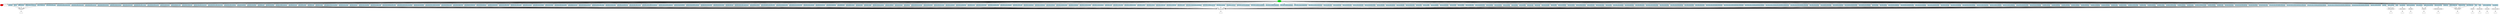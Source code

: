 digraph  {
0 [class="start active", fillcolor=green, fontsize=12, label=START, style=filled];
"-1" [class=end, fillcolor=red, fontsize=12, label=END, style=filled];
1 [class="", fontsize=12, label=utter_great];
2 [class="", fontsize=12, label=action_get_answer];
30 [class="", fontsize=12, label=action_greet_user];
59 [class="", fontsize=12, label=action_congrats];
60 [class="", fontsize=12, label=utter_hello];
72 [class="", fontsize=12, label=utter_ask];
"-80" [class=ellipsis, label="..."];
79 [class="", fontsize=12, label=utter_baby_not_moving];
81 [class="", fontsize=12, label=utter_welcome];
"-87" [class=ellipsis, label="..."];
86 [class="", fontsize=12, label=utter_bye];
"-88" [class=ellipsis, label="..."];
"-158" [class=ellipsis, label="..."];
"-169" [class=ellipsis, label="..."];
"-238" [class=ellipsis, label="..."];
240 [class="", fontsize=12, label=utter_info_later];
"-242" [class=ellipsis, label="..."];
241 [class="", fontsize=12, label=utter_agree];
"-243" [class=ellipsis, label="..."];
243 [class="", fontsize=12, label=utter_ask_me_later];
"-246" [class=ellipsis, label="..."];
"-248" [class=ellipsis, label="..."];
"-251" [class=ellipsis, label="..."];
"-252" [class=ellipsis, label="..."];
251 [class="intent dashed active", label="  ?  ", shape=rect];
252 [class=intent, fillcolor=lightblue, label="\/welcome", shape=rect, style=filled];
253 [class=intent, fillcolor=lightblue, label="\/got_it", shape=rect, style=filled];
254 [class=intent, fillcolor=lightblue, label="\/affirm\+got_it", shape=rect, style=filled];
255 [class=intent, fillcolor=lightblue, label="\/affirm\+got_it\+thank_you", shape=rect, style=filled];
256 [class=intent, fillcolor=lightblue, label="\/got_it\+thank_you", shape=rect, style=filled];
257 [class=intent, fillcolor=lightblue, label="\/ask_normal_birth_pain", shape=rect, style=filled];
258 [class=intent, fillcolor=lightblue, label="\/ask_exercise_help_normal_birth", shape=rect, style=filled];
259 [class=intent, fillcolor=lightblue, label="\/ask_breast_milk_normal_birth", shape=rect, style=filled];
260 [class=intent, fillcolor=lightblue, label="\/ask_normal_birth_recovery", shape=rect, style=filled];
261 [class=intent, fillcolor=lightblue, label="\/ask_normal_birth_duration", shape=rect, style=filled];
262 [class=intent, fillcolor=lightblue, label="\/ask_birth_transmit_disease", shape=rect, style=filled];
263 [class=intent, fillcolor=lightblue, label="\/ask_avoid_normal_birth", shape=rect, style=filled];
264 [class=intent, fillcolor=lightblue, label="\/ask_ideal_birth_older_women", shape=rect, style=filled];
265 [class=intent, fillcolor=lightblue, label="\/ask_calculate_fertile_period", shape=rect, style=filled];
266 [class=intent, fillcolor=lightblue, label="\/ask_late_menstruation", shape=rect, style=filled];
267 [class=intent, fillcolor=lightblue, label="\/ask_do_pregnancy_test", shape=rect, style=filled];
268 [class=intent, fillcolor=lightblue, label="\/ask_normal_swollen_foot", shape=rect, style=filled];
269 [class=intent, fillcolor=lightblue, label="\/ask_how_long_milk_come_down", shape=rect, style=filled];
270 [class=intent, fillcolor=lightblue, label="\/ask_normal_fever_milk_comes_down", shape=rect, style=filled];
271 [class=intent, fillcolor=lightblue, label="\/ask_prevent_milk_stumbling", shape=rect, style=filled];
272 [class=intent, fillcolor=lightblue, label="\/ask_pain_breastfeed", shape=rect, style=filled];
273 [class=intent, fillcolor=lightblue, label="\/ask_thirst_breastfeed", shape=rect, style=filled];
274 [class=intent, fillcolor=lightblue, label="\/ask_feeling_sad", shape=rect, style=filled];
275 [class=intent, fillcolor=lightblue, label="\/ask_diet_breastfeed", shape=rect, style=filled];
276 [class=intent, fillcolor=lightblue, label="\/ask_gain_weight_pregnancy", shape=rect, style=filled];
277 [class=intent, fillcolor=lightblue, label="\/ask_when_have_sex", shape=rect, style=filled];
278 [class=intent, fillcolor=lightblue, label="\/ask_stretch_marks", shape=rect, style=filled];
279 [class=intent, fillcolor=lightblue, label="\/ask_desire_sex", shape=rect, style=filled];
280 [class=intent, fillcolor=lightblue, label="\/ask_loose_vagina", shape=rect, style=filled];
281 [class=intent, fillcolor=lightblue, label="\/ask_sagging_breasts_breastfeed", shape=rect, style=filled];
282 [class=intent, fillcolor=lightblue, label="\/ask_body_back_normal", shape=rect, style=filled];
283 [class=intent, fillcolor=lightblue, label="\/ask_back_exercise", shape=rect, style=filled];
284 [class=intent, fillcolor=lightblue, label="\/ask_loss_hair_breastfeed", shape=rect, style=filled];
285 [class=intent, fillcolor=lightblue, label="\/ask_exercise_impair_milk", shape=rect, style=filled];
286 [class=intent, fillcolor=lightblue, label="\/ask_normal_bleeding_after_birth", shape=rect, style=filled];
287 [class=intent, fillcolor=lightblue, label="\/ask_normal_menstruation_breastfeed", shape=rect, style=filled];
288 [class=intent, fillcolor=lightblue, label="\/ask_dye_hair_breastfeed", shape=rect, style=filled];
289 [class=intent, fillcolor=lightblue, label="\/ask_normal_lose_weight_breastfeed", shape=rect, style=filled];
290 [class=intent, fillcolor=lightblue, label="\/ask_normal_feeling_tired", shape=rect, style=filled];
291 [class=intent, fillcolor=lightblue, label="\/ask_normal_bigger_foot", shape=rect, style=filled];
292 [class=intent, fillcolor=lightblue, label="\/ask_pregnant_menopause", shape=rect, style=filled];
293 [class=intent, fillcolor=lightblue, label="\/ask_sex_bad_pregnancy", shape=rect, style=filled];
294 [class=intent, fillcolor=lightblue, label="\/ask_feces_normal_birth", shape=rect, style=filled];
295 [class=intent, fillcolor=lightblue, label="\/ask_sore_sex_after_birth", shape=rect, style=filled];
296 [class=intent, fillcolor=lightblue, label="\/ask_have_sex_until_month", shape=rect, style=filled];
297 [class=intent, fillcolor=lightblue, label="\/ask_receive_oral_sex", shape=rect, style=filled];
298 [class=intent, fillcolor=lightblue, label="\/ask_smell_sweat_stronger", shape=rect, style=filled];
299 [class=intent, fillcolor=lightblue, label="\/ask_sex_hurt_baby", shape=rect, style=filled];
300 [class=intent, fillcolor=lightblue, label="\/ask_choose_birth_type_public", shape=rect, style=filled];
301 [class=intent, fillcolor=lightblue, label="\/ask_pregnant_eat_two", shape=rect, style=filled];
302 [class=intent, fillcolor=lightblue, label="\/ask_avoid_cleaning_products", shape=rect, style=filled];
303 [class=intent, fillcolor=lightblue, label="\/ask_best_position_baby_sleep", shape=rect, style=filled];
304 [class=intent, fillcolor=lightblue, label="\/ask_what_vaccines_baby", shape=rect, style=filled];
305 [class=intent, fillcolor=lightblue, label="\/ask_when_go_pediatrician", shape=rect, style=filled];
306 [class=intent, fillcolor=lightblue, label="\/ask_care_baby_belly_button", shape=rect, style=filled];
307 [class=intent, fillcolor=lightblue, label="\/ask_birth_control_difficult_pregnancy", shape=rect, style=filled];
308 [class=intent, fillcolor=lightblue, label="\/ask_how_many_pounds_pregnancy", shape=rect, style=filled];
309 [class=intent, fillcolor=lightblue, label="\/ask_how_long_breastfeed", shape=rect, style=filled];
310 [class=intent, fillcolor=lightblue, label="\/ask_how_long_healthy_pregnant", shape=rect, style=filled];
311 [class=intent, fillcolor=lightblue, label="\/ask_high_risk_normal_birth", shape=rect, style=filled];
312 [class=intent, fillcolor=lightblue, label="\/ask_ultrasound_hurt_baby", shape=rect, style=filled];
313 [class=intent, fillcolor=lightblue, label="\/ask_baby_feel_sex", shape=rect, style=filled];
314 [class=intent, fillcolor=lightblue, label="\/ask_food_desire_baby_appearance", shape=rect, style=filled];
315 [class=intent, fillcolor=lightblue, label="\/ask_anesthesia_dentist", shape=rect, style=filled];
316 [class=intent, fillcolor=lightblue, label="\/ask_contraceptive_pill_after_birth", shape=rect, style=filled];
317 [class=intent, fillcolor=lightblue, label="\/ask_invite_accompany_birth", shape=rect, style=filled];
318 [class=intent, fillcolor=lightblue, label="\/ask_cesarean_can_normal_birth", shape=rect, style=filled];
319 [class=intent, fillcolor=lightblue, label="\/ask_main_exams_prenatal", shape=rect, style=filled];
320 [class=intent, fillcolor=lightblue, label="\/ask_allowed_exercises", shape=rect, style=filled];
321 [class=intent, fillcolor=lightblue, label="\/ask_allowed_depilation", shape=rect, style=filled];
322 [class=intent, fillcolor=lightblue, label="\/ask_needed_feed", shape=rect, style=filled];
323 [class=intent, fillcolor=lightblue, label="\/ask_needed_vaccine", shape=rect, style=filled];
324 [class=intent, fillcolor=lightblue, label="\/ask_signs_labor", shape=rect, style=filled];
325 [class=intent, fillcolor=lightblue, label="\/ask_ideal_weight", shape=rect, style=filled];
326 [class=intent, fillcolor=lightblue, label="\/ask_best_sleeping_position", shape=rect, style=filled];
327 [class=intent, fillcolor=lightblue, label="\/ask_best_childbirth", shape=rect, style=filled];
328 [class=intent, fillcolor=lightblue, label="\/ask_cases_forceps", shape=rect, style=filled];
329 [class=intent, fillcolor=lightblue, label="\/ask_medicine", shape=rect, style=filled];
330 [class=intent, fillcolor=lightblue, label="\/ask_not_allowed_exercises", shape=rect, style=filled];
331 [class=intent, fillcolor=lightblue, label="\/ask_not_allowed_food", shape=rect, style=filled];
332 [class=intent, fillcolor=lightblue, label="\/ask_not_allowed_vaccine", shape=rect, style=filled];
333 [class=intent, fillcolor=lightblue, label="\/ask_what_is_prenatal", shape=rect, style=filled];
334 [class=intent, fillcolor=lightblue, label="\/ask_what_is_postpartum", shape=rect, style=filled];
335 [class=intent, fillcolor=lightblue, label="\/ask_what_is_loco", shape=rect, style=filled];
336 [class=intent, fillcolor=lightblue, label="\/ask_what_is_miscarriage", shape=rect, style=filled];
337 [class=intent, fillcolor=lightblue, label="\/ask_what_is_amniotic_fluid", shape=rect, style=filled];
338 [class=intent, fillcolor=lightblue, label="\/ask_what_is_pre_eclampsia", shape=rect, style=filled];
339 [class=intent, fillcolor=lightblue, label="\/ask_what_is_folic_acid", shape=rect, style=filled];
340 [class=intent, fillcolor=lightblue, label="\/ask_what_is_episiotomy", shape=rect, style=filled];
341 [class=intent, fillcolor=lightblue, label="\/ask_what_is_trichotomy", shape=rect, style=filled];
342 [class=intent, fillcolor=lightblue, label="\/ask_what_is_forceps", shape=rect, style=filled];
343 [class=intent, fillcolor=lightblue, label="\/ask_what_is_braxton_hicks", shape=rect, style=filled];
344 [class=intent, fillcolor=lightblue, label="\/ask_what_is_eclampsia", shape=rect, style=filled];
345 [class=intent, fillcolor=lightblue, label="\/ask_what_is_uterine_height", shape=rect, style=filled];
346 [class=intent, fillcolor=lightblue, label="\/ask_what_is_amniocentesis", shape=rect, style=filled];
347 [class=intent, fillcolor=lightblue, label="\/ask_what_is_bcf", shape=rect, style=filled];
348 [class=intent, fillcolor=lightblue, label="\/ask_what_is_term_baby", shape=rect, style=filled];
349 [class=intent, fillcolor=lightblue, label="\/ask_what_is_deflected_baby", shape=rect, style=filled];
350 [class=intent, fillcolor=lightblue, label="\/ask_what_is_pelvic", shape=rect, style=filled];
351 [class=intent, fillcolor=lightblue, label="\/ask_what_is_choric", shape=rect, style=filled];
352 [class=intent, fillcolor=lightblue, label="\/ask_what_is_beta_hcg", shape=rect, style=filled];
353 [class=intent, fillcolor=lightblue, label="\/ask_what_is_colostrum", shape=rect, style=filled];
354 [class=intent, fillcolor=lightblue, label="\/ask_what_is_pdd", shape=rect, style=filled];
355 [class=intent, fillcolor=lightblue, label="\/ask_what_is_hyperemesis_gravidarum", shape=rect, style=filled];
356 [class=intent, fillcolor=lightblue, label="\/ask_what_is_isthmus_cervical", shape=rect, style=filled];
357 [class=intent, fillcolor=lightblue, label="\/ask_what_is_nesting", shape=rect, style=filled];
358 [class=intent, fillcolor=lightblue, label="\/ask_what_is_oxytocin", shape=rect, style=filled];
359 [class=intent, fillcolor=lightblue, label="\/ask_what_is_previous_placenta", shape=rect, style=filled];
360 [class=intent, fillcolor=lightblue, label="\/ask_what_is_epidural_anesthesia", shape=rect, style=filled];
361 [class=intent, fillcolor=lightblue, label="\/ask_what_is_cephalic_perimeter", shape=rect, style=filled];
362 [class=intent, fillcolor=lightblue, label="\/ask_what_is_spinal_anesthesia", shape=rect, style=filled];
363 [class=intent, fillcolor=lightblue, label="\/ask_what_is_basal_temperature", shape=rect, style=filled];
364 [class=intent, fillcolor=lightblue, label="\/ask_what_is_nuchal_translucency", shape=rect, style=filled];
365 [class=intent, fillcolor=lightblue, label="\/ask_can_paint_nails", shape=rect, style=filled];
366 [class=intent, fillcolor=lightblue, label="\/ask_can_paint_hair", shape=rect, style=filled];
367 [class=intent, fillcolor=lightblue, label="\/ask_can_discolor_hair", shape=rect, style=filled];
368 [class=intent, fillcolor=lightblue, label="\/ask_can_ride_motorcycle", shape=rect, style=filled];
369 [class=intent, fillcolor=lightblue, label="\/ask_can_horseback_riding", shape=rect, style=filled];
370 [class=intent, fillcolor=lightblue, label="\/ask_can_ride_bike", shape=rect, style=filled];
371 [class=intent, fillcolor=lightblue, label="\/ask_can_take_laxative", shape=rect, style=filled];
372 [class=intent, fillcolor=lightblue, label="\/ask_can_take_bath", shape=rect, style=filled];
373 [class=intent, fillcolor=lightblue, label="\/ask_can_steam_room", shape=rect, style=filled];
374 [class=intent, fillcolor=lightblue, label="\/ask_can_chili", shape=rect, style=filled];
375 [class=intent, fillcolor=lightblue, label="\/ask_can_coffee", shape=rect, style=filled];
376 [class=intent, fillcolor=lightblue, label="\/ask_can_sunbathe", shape=rect, style=filled];
377 [class=intent, fillcolor=lightblue, label="\/ask_can_moisturizer", shape=rect, style=filled];
378 [class=intent, fillcolor=lightblue, label="\/ask_can_travel", shape=rect, style=filled];
379 [class=intent, fillcolor=lightblue, label="\/ask_can_ladder", shape=rect, style=filled];
380 [class=intent, fillcolor=lightblue, label="\/ask_can_high_heels", shape=rect, style=filled];
381 [class=intent, fillcolor=lightblue, label="\/ask_can_japanese_food", shape=rect, style=filled];
382 [class=intent, fillcolor=lightblue, label="\/ask_can_dentist", shape=rect, style=filled];
383 [class=intent, fillcolor=lightblue, label="\/ask_can_exercise", shape=rect, style=filled];
384 [class=intent, fillcolor=lightblue, label="\/ask_can_alcohol", shape=rect, style=filled];
385 [class=intent, fillcolor=lightblue, label="\/ask_can_drugs", shape=rect, style=filled];
386 [class=intent, fillcolor=lightblue, label="\/ask_can_smoke", shape=rect, style=filled];
387 [class=intent, fillcolor=lightblue, label="\/ask_can_x_ray", shape=rect, style=filled];
388 [class=intent, fillcolor=lightblue, label="\/ask_can_sex", shape=rect, style=filled];
389 [class=intent, fillcolor=lightblue, label="\/ask_can_raw_meat", shape=rect, style=filled];
390 [class=intent, fillcolor=lightblue, label="\/ask_can_soda", shape=rect, style=filled];
391 [class=intent, fillcolor=lightblue, label="\/ask_can_sweetener", shape=rect, style=filled];
392 [class=intent, fillcolor=lightblue, label="\/ask_can_vaccine", shape=rect, style=filled];
393 [class=intent, fillcolor=lightblue, label="\/ask_can_sleep_stomach", shape=rect, style=filled];
394 [class=intent, fillcolor=lightblue, label="\/ask_can_hot_wax", shape=rect, style=filled];
395 [class=intent, fillcolor=lightblue, label="\/ask_can_pap_smear", shape=rect, style=filled];
396 [class=intent, fillcolor=lightblue, label="\/ask_can_drive", shape=rect, style=filled];
397 [class=intent, fillcolor=lightblue, label="\/ask_when_start_prenatal", shape=rect, style=filled];
398 [class=intent, fillcolor=lightblue, label="\/ask_when_episiotomy", shape=rect, style=filled];
399 [class=intent, fillcolor=lightblue, label="\/ask_when_baby_move", shape=rect, style=filled];
400 [class=intent, fillcolor=lightblue, label="\/ask_when_start_braxton_hicks", shape=rect, style=filled];
401 [class=intent, fillcolor=lightblue, label="\/ask_when_exam_feces", shape=rect, style=filled];
402 [class=intent, fillcolor=lightblue, label="\/ask_when_exam_blood_glucose", shape=rect, style=filled];
403 [class=intent, fillcolor=lightblue, label="\/ask_when_exam_blood", shape=rect, style=filled];
404 [class=intent, fillcolor=lightblue, label="\/ask_when_exam_urine", shape=rect, style=filled];
405 [class=intent, fillcolor=lightblue, label="\/ask_when_exam_intravaginal_ultrasound", shape=rect, style=filled];
406 [class=intent, fillcolor=lightblue, label="\/ask_when_exam_nuchal_translucency_ultrasound", shape=rect, style=filled];
407 [class=intent, fillcolor=lightblue, label="\/ask_when_exam_screening_gestational_diabetes", shape=rect, style=filled];
408 [class=intent, fillcolor=lightblue, label="\/ask_when_exam_screening_beta_hermolytic_streptococcus", shape=rect, style=filled];
409 [class=intent, fillcolor=lightblue, label="\/ask_when_exam_third_trimester_ultrasound", shape=rect, style=filled];
410 [class=intent, fillcolor=lightblue, label="\/ask_when_stop_nausea", shape=rect, style=filled];
411 [class=intent, fillcolor=lightblue, label="\/ask_symptom_miscarriage", shape=rect, style=filled];
412 [class=intent, fillcolor=lightblue, label="\/ask_symptom_pregnancy", shape=rect, style=filled];
413 [class=intent, fillcolor=lightblue, label="\/ask_symptom_premature_birth", shape=rect, style=filled];
414 [class=intent, fillcolor=lightblue, label="\/ask_symptom_pre_eclampsia", shape=rect, style=filled];
415 [class=intent, fillcolor=lightblue, label="\/ask_why_sleep", shape=rect, style=filled];
416 [class=intent, fillcolor=lightblue, label="\/ask_why_nausea", shape=rect, style=filled];
417 [class=intent, fillcolor=lightblue, label="\/ask_risk_factor_pregnancy", shape=rect, style=filled];
418 [class=intent, fillcolor=lightblue, label="\/ask_risk_factor_premature_birth", shape=rect, style=filled];
419 [class=intent, fillcolor=lightblue, label="\/ask_causes_pre_eclampsia", shape=rect, style=filled];
420 [class=intent, fillcolor=lightblue, label="\/ask_causes_premature_birth", shape=rect, style=filled];
421 [class=intent, fillcolor=lightblue, label="\/ask_what_to_do_bag", shape=rect, style=filled];
422 [class=intent, fillcolor=lightblue, label="\/ask_what_to_do_bleeding", shape=rect, style=filled];
423 [class=intent, fillcolor=lightblue, label="\/ask_importance_breast_feeding", shape=rect, style=filled];
424 [class=intent, fillcolor=lightblue, label="\/ask_how_to_know_bag_burst", shape=rect, style=filled];
425 [class=intent, fillcolor=lightblue, label="\/ask_how_to_know_childbirth", shape=rect, style=filled];
426 [class=intent, fillcolor=lightblue, label="\/ask_how_to_know_pregnancy", shape=rect, style=filled];
427 [class=intent, fillcolor=lightblue, label="\/ask_prevent_premature_birth", shape=rect, style=filled];
428 [class=intent, fillcolor=lightblue, label="\/ask_prevent_pre_eclampsia", shape=rect, style=filled];
429 [class=intent, fillcolor=lightblue, label="\/complain_nauseas", shape=rect, style=filled];
430 [class=intent, fillcolor=lightblue, label="\/complain_heartburn", shape=rect, style=filled];
431 [class=intent, fillcolor=lightblue, label="\/complain_salivation", shape=rect, style=filled];
432 [class=intent, fillcolor=lightblue, label="\/complain_weakness", shape=rect, style=filled];
433 [class=intent, fillcolor=lightblue, label="\/complain_flatulence", shape=rect, style=filled];
434 [class=intent, fillcolor=lightblue, label="\/complain_constipation", shape=rect, style=filled];
435 [class=intent, fillcolor=lightblue, label="\/complain_discharge", shape=rect, style=filled];
436 [class=intent, fillcolor=lightblue, label="\/complain_urine", shape=rect, style=filled];
437 [class=intent, fillcolor=lightblue, label="\/complain_breasts", shape=rect, style=filled];
438 [class=intent, fillcolor=lightblue, label="\/complain_varicose_veins", shape=rect, style=filled];
439 [class=intent, fillcolor=lightblue, label="\/complain_body", shape=rect, style=filled];
440 [class=intent, fillcolor=lightblue, label="\/complain_headache", shape=rect, style=filled];
441 [class=intent, fillcolor=lightblue, label="\/complain_cramps", shape=rect, style=filled];
442 [class=intent, fillcolor=lightblue, label="\/complain_stretch_marks", shape=rect, style=filled];
443 [class=intent, fillcolor=lightblue, label="\/complain_melasma", shape=rect, style=filled];
444 [class=intent, fillcolor=lightblue, label="\/complain_gums", shape=rect, style=filled];
445 [class=intent, fillcolor=lightblue, label="\/complain_shortness_breath", shape=rect, style=filled];
446 [class=intent, fillcolor=lightblue, label="\/complain_bleeding", shape=rect, style=filled];
447 [class=intent, fillcolor=lightblue, label="\/complain_colic", shape=rect, style=filled];
448 [class=intent, fillcolor=lightblue, label="\/ask_goal_exam_feces", shape=rect, style=filled];
449 [class=intent, fillcolor=lightblue, label="\/ask_goal_exam_blood_glucose", shape=rect, style=filled];
450 [class=intent, fillcolor=lightblue, label="\/ask_goal_exam_blood", shape=rect, style=filled];
451 [class=intent, fillcolor=lightblue, label="\/ask_goal_exam_urine", shape=rect, style=filled];
452 [class=intent, fillcolor=lightblue, label="\/ask_goal_exam_intravaginal_ultrasound", shape=rect, style=filled];
453 [class=intent, fillcolor=lightblue, label="\/ask_goal_exam_nuchal_translucency_ultrasound", shape=rect, style=filled];
454 [class=intent, fillcolor=lightblue, label="\/ask_goal_exam_screening_gestational_diabetes", shape=rect, style=filled];
455 [class=intent, fillcolor=lightblue, label="\/ask_goal_exam_screening_beta_hermolytic_streptococcus", shape=rect, style=filled];
456 [class=intent, fillcolor=lightblue, label="\/ask_goal_exam_third_trimester_ultrasound", shape=rect, style=filled];
457 [class=intent, fillcolor=lightblue, label="\/ask_how_works_prenatal", shape=rect, style=filled];
458 [class=intent, fillcolor=lightblue, label="\/greeting", shape=rect, style=filled];
459 [class=intent, fillcolor=lightblue, label="\/hello\+greeting", shape=rect, style=filled];
460 [class=intent, fillcolor=lightblue, label="\/hello", shape=rect, style=filled];
461 [class=intent, fillcolor=lightblue, label="\/im_pregnant", shape=rect, style=filled];
462 [class=intent, fillcolor=lightblue, label="\/hello\+im_pregnant", shape=rect, style=filled];
463 [class=intent, fillcolor=lightblue, label="\/have_question", shape=rect, style=filled];
464 [class=intent, fillcolor=lightblue, label="\/affirm\+have_question", shape=rect, style=filled];
465 [class=intent, fillcolor=lightblue, label="\/baby_not_moving", shape=rect, style=filled];
466 [class=intent, fillcolor=lightblue, label="\/thank_you", shape=rect, style=filled];
467 [class=intent, fillcolor=lightblue, label="\/affirm\+thank_you", shape=rect, style=filled];
468 [class=intent, fillcolor=lightblue, label="\/thank_you\+bye", shape=rect, style=filled];
469 [class=intent, fillcolor=lightblue, label="\/bye\+thank_you", shape=rect, style=filled];
470 [class=intent, fillcolor=lightblue, label="\/bye", shape=rect, style=filled];
471 [class=intent, fillcolor=lightblue, label="\/later", shape=rect, style=filled];
472 [class=intent, fillcolor=lightblue, label="\/i_know_importance", shape=rect, style=filled];
473 [class=intent, fillcolor=lightblue, label="\/no_question", shape=rect, style=filled];
0 -> "-1"  [class="", key=NONE, label=""];
0 -> 251  [class=active, key=NONE, label=""];
0 -> 252  [class="", key=0];
0 -> 253  [class="", key=0];
0 -> 254  [class="", key=0];
0 -> 255  [class="", key=0];
0 -> 256  [class="", key=0];
0 -> 257  [class="", key=0];
0 -> 258  [class="", key=0];
0 -> 259  [class="", key=0];
0 -> 260  [class="", key=0];
0 -> 261  [class="", key=0];
0 -> 262  [class="", key=0];
0 -> 263  [class="", key=0];
0 -> 264  [class="", key=0];
0 -> 265  [class="", key=0];
0 -> 266  [class="", key=0];
0 -> 267  [class="", key=0];
0 -> 268  [class="", key=0];
0 -> 269  [class="", key=0];
0 -> 270  [class="", key=0];
0 -> 271  [class="", key=0];
0 -> 272  [class="", key=0];
0 -> 273  [class="", key=0];
0 -> 274  [class="", key=0];
0 -> 275  [class="", key=0];
0 -> 276  [class="", key=0];
0 -> 277  [class="", key=0];
0 -> 278  [class="", key=0];
0 -> 279  [class="", key=0];
0 -> 280  [class="", key=0];
0 -> 281  [class="", key=0];
0 -> 282  [class="", key=0];
0 -> 283  [class="", key=0];
0 -> 284  [class="", key=0];
0 -> 285  [class="", key=0];
0 -> 286  [class="", key=0];
0 -> 287  [class="", key=0];
0 -> 288  [class="", key=0];
0 -> 289  [class="", key=0];
0 -> 290  [class="", key=0];
0 -> 291  [class="", key=0];
0 -> 292  [class="", key=0];
0 -> 293  [class="", key=0];
0 -> 294  [class="", key=0];
0 -> 295  [class="", key=0];
0 -> 296  [class="", key=0];
0 -> 297  [class="", key=0];
0 -> 298  [class="", key=0];
0 -> 299  [class="", key=0];
0 -> 300  [class="", key=0];
0 -> 301  [class="", key=0];
0 -> 302  [class="", key=0];
0 -> 303  [class="", key=0];
0 -> 304  [class="", key=0];
0 -> 305  [class="", key=0];
0 -> 306  [class="", key=0];
0 -> 307  [class="", key=0];
0 -> 308  [class="", key=0];
0 -> 309  [class="", key=0];
0 -> 310  [class="", key=0];
0 -> 311  [class="", key=0];
0 -> 312  [class="", key=0];
0 -> 313  [class="", key=0];
0 -> 314  [class="", key=0];
0 -> 315  [class="", key=0];
0 -> 316  [class="", key=0];
0 -> 317  [class="", key=0];
0 -> 318  [class="", key=0];
0 -> 319  [class="", key=0];
0 -> 320  [class="", key=0];
0 -> 321  [class="", key=0];
0 -> 322  [class="", key=0];
0 -> 323  [class="", key=0];
0 -> 324  [class="", key=0];
0 -> 325  [class="", key=0];
0 -> 326  [class="", key=0];
0 -> 327  [class="", key=0];
0 -> 328  [class="", key=0];
0 -> 329  [class="", key=0];
0 -> 330  [class="", key=0];
0 -> 331  [class="", key=0];
0 -> 332  [class="", key=0];
0 -> 333  [class="", key=0];
0 -> 334  [class="", key=0];
0 -> 335  [class="", key=0];
0 -> 336  [class="", key=0];
0 -> 337  [class="", key=0];
0 -> 338  [class="", key=0];
0 -> 339  [class="", key=0];
0 -> 340  [class="", key=0];
0 -> 341  [class="", key=0];
0 -> 342  [class="", key=0];
0 -> 343  [class="", key=0];
0 -> 344  [class="", key=0];
0 -> 345  [class="", key=0];
0 -> 346  [class="", key=0];
0 -> 347  [class="", key=0];
0 -> 348  [class="", key=0];
0 -> 349  [class="", key=0];
0 -> 350  [class="", key=0];
0 -> 351  [class="", key=0];
0 -> 352  [class="", key=0];
0 -> 353  [class="", key=0];
0 -> 354  [class="", key=0];
0 -> 355  [class="", key=0];
0 -> 356  [class="", key=0];
0 -> 357  [class="", key=0];
0 -> 358  [class="", key=0];
0 -> 359  [class="", key=0];
0 -> 360  [class="", key=0];
0 -> 361  [class="", key=0];
0 -> 362  [class="", key=0];
0 -> 363  [class="", key=0];
0 -> 364  [class="", key=0];
0 -> 365  [class="", key=0];
0 -> 366  [class="", key=0];
0 -> 367  [class="", key=0];
0 -> 368  [class="", key=0];
0 -> 369  [class="", key=0];
0 -> 370  [class="", key=0];
0 -> 371  [class="", key=0];
0 -> 372  [class="", key=0];
0 -> 373  [class="", key=0];
0 -> 374  [class="", key=0];
0 -> 375  [class="", key=0];
0 -> 376  [class="", key=0];
0 -> 377  [class="", key=0];
0 -> 378  [class="", key=0];
0 -> 379  [class="", key=0];
0 -> 380  [class="", key=0];
0 -> 381  [class="", key=0];
0 -> 382  [class="", key=0];
0 -> 383  [class="", key=0];
0 -> 384  [class="", key=0];
0 -> 385  [class="", key=0];
0 -> 386  [class="", key=0];
0 -> 387  [class="", key=0];
0 -> 388  [class="", key=0];
0 -> 389  [class="", key=0];
0 -> 390  [class="", key=0];
0 -> 391  [class="", key=0];
0 -> 392  [class="", key=0];
0 -> 393  [class="", key=0];
0 -> 394  [class="", key=0];
0 -> 395  [class="", key=0];
0 -> 396  [class="", key=0];
0 -> 397  [class="", key=0];
0 -> 398  [class="", key=0];
0 -> 399  [class="", key=0];
0 -> 400  [class="", key=0];
0 -> 401  [class="", key=0];
0 -> 402  [class="", key=0];
0 -> 403  [class="", key=0];
0 -> 404  [class="", key=0];
0 -> 405  [class="", key=0];
0 -> 406  [class="", key=0];
0 -> 407  [class="", key=0];
0 -> 408  [class="", key=0];
0 -> 409  [class="", key=0];
0 -> 410  [class="", key=0];
0 -> 411  [class="", key=0];
0 -> 412  [class="", key=0];
0 -> 413  [class="", key=0];
0 -> 414  [class="", key=0];
0 -> 415  [class="", key=0];
0 -> 416  [class="", key=0];
0 -> 417  [class="", key=0];
0 -> 418  [class="", key=0];
0 -> 419  [class="", key=0];
0 -> 420  [class="", key=0];
0 -> 421  [class="", key=0];
0 -> 422  [class="", key=0];
0 -> 423  [class="", key=0];
0 -> 424  [class="", key=0];
0 -> 425  [class="", key=0];
0 -> 426  [class="", key=0];
0 -> 427  [class="", key=0];
0 -> 428  [class="", key=0];
0 -> 429  [class="", key=0];
0 -> 430  [class="", key=0];
0 -> 431  [class="", key=0];
0 -> 432  [class="", key=0];
0 -> 433  [class="", key=0];
0 -> 434  [class="", key=0];
0 -> 435  [class="", key=0];
0 -> 436  [class="", key=0];
0 -> 437  [class="", key=0];
0 -> 438  [class="", key=0];
0 -> 439  [class="", key=0];
0 -> 440  [class="", key=0];
0 -> 441  [class="", key=0];
0 -> 442  [class="", key=0];
0 -> 443  [class="", key=0];
0 -> 444  [class="", key=0];
0 -> 445  [class="", key=0];
0 -> 446  [class="", key=0];
0 -> 447  [class="", key=0];
0 -> 448  [class="", key=0];
0 -> 449  [class="", key=0];
0 -> 450  [class="", key=0];
0 -> 451  [class="", key=0];
0 -> 452  [class="", key=0];
0 -> 453  [class="", key=0];
0 -> 454  [class="", key=0];
0 -> 455  [class="", key=0];
0 -> 456  [class="", key=0];
0 -> 457  [class="", key=0];
0 -> 458  [class="", key=0];
0 -> 459  [class="", key=0];
0 -> 460  [class="", key=0];
0 -> 461  [class="", key=0];
0 -> 462  [class="", key=0];
0 -> 463  [class="", key=0];
0 -> 464  [class="", key=0];
0 -> 465  [class="", key=0];
0 -> 466  [class="", key=0];
0 -> 467  [class="", key=0];
0 -> 468  [class="", key=0];
0 -> 469  [class="", key=0];
0 -> 470  [class="", key=0];
0 -> 471  [class="", key=0];
0 -> 472  [class="", key=0];
0 -> 473  [class="", key=0];
1 -> "-80"  [class="", key=NONE, label=""];
2 -> "-238"  [class="", key=NONE, label=""];
30 -> "-251"  [class="", key=NONE, label=""];
59 -> "-158"  [class="", key=NONE, label=""];
60 -> "-169"  [class="", key=NONE, label=""];
72 -> "-248"  [class="", key=NONE, label=""];
79 -> "-252"  [class="", key=NONE, label=""];
81 -> "-87"  [class="", key=NONE, label=""];
86 -> "-88"  [class="", key=NONE, label=""];
240 -> "-242"  [class="", key=NONE, label=""];
241 -> "-243"  [class="", key=NONE, label=""];
243 -> "-246"  [class="", key=NONE, label=""];
252 -> 1  [class="", key=0];
253 -> 1  [class="", key=0];
254 -> 1  [class="", key=0];
255 -> 1  [class="", key=0];
256 -> 1  [class="", key=0];
257 -> 2  [class="", key=0];
258 -> 2  [class="", key=0];
259 -> 2  [class="", key=0];
260 -> 2  [class="", key=0];
261 -> 2  [class="", key=0];
262 -> 2  [class="", key=0];
263 -> 2  [class="", key=0];
264 -> 2  [class="", key=0];
265 -> 2  [class="", key=0];
266 -> 2  [class="", key=0];
267 -> 2  [class="", key=0];
268 -> 2  [class="", key=0];
269 -> 2  [class="", key=0];
270 -> 2  [class="", key=0];
271 -> 2  [class="", key=0];
272 -> 2  [class="", key=0];
273 -> 2  [class="", key=0];
274 -> 2  [class="", key=0];
275 -> 2  [class="", key=0];
276 -> 2  [class="", key=0];
277 -> 2  [class="", key=0];
278 -> 2  [class="", key=0];
279 -> 2  [class="", key=0];
280 -> 2  [class="", key=0];
281 -> 2  [class="", key=0];
282 -> 2  [class="", key=0];
283 -> 2  [class="", key=0];
284 -> 2  [class="", key=0];
285 -> 2  [class="", key=0];
286 -> 2  [class="", key=0];
287 -> 2  [class="", key=0];
288 -> 2  [class="", key=0];
289 -> 2  [class="", key=0];
290 -> 2  [class="", key=0];
291 -> 2  [class="", key=0];
292 -> 2  [class="", key=0];
293 -> 2  [class="", key=0];
294 -> 2  [class="", key=0];
295 -> 2  [class="", key=0];
296 -> 2  [class="", key=0];
297 -> 2  [class="", key=0];
298 -> 2  [class="", key=0];
299 -> 2  [class="", key=0];
300 -> 2  [class="", key=0];
301 -> 2  [class="", key=0];
302 -> 2  [class="", key=0];
303 -> 2  [class="", key=0];
304 -> 2  [class="", key=0];
305 -> 2  [class="", key=0];
306 -> 2  [class="", key=0];
307 -> 2  [class="", key=0];
308 -> 2  [class="", key=0];
309 -> 2  [class="", key=0];
310 -> 2  [class="", key=0];
311 -> 2  [class="", key=0];
312 -> 2  [class="", key=0];
313 -> 2  [class="", key=0];
314 -> 2  [class="", key=0];
315 -> 2  [class="", key=0];
316 -> 2  [class="", key=0];
317 -> 2  [class="", key=0];
318 -> 2  [class="", key=0];
319 -> 2  [class="", key=0];
320 -> 2  [class="", key=0];
321 -> 2  [class="", key=0];
322 -> 2  [class="", key=0];
323 -> 2  [class="", key=0];
324 -> 2  [class="", key=0];
325 -> 2  [class="", key=0];
326 -> 2  [class="", key=0];
327 -> 2  [class="", key=0];
328 -> 2  [class="", key=0];
329 -> 2  [class="", key=0];
330 -> 2  [class="", key=0];
331 -> 2  [class="", key=0];
332 -> 2  [class="", key=0];
333 -> 2  [class="", key=0];
334 -> 2  [class="", key=0];
335 -> 2  [class="", key=0];
336 -> 2  [class="", key=0];
337 -> 2  [class="", key=0];
338 -> 2  [class="", key=0];
339 -> 2  [class="", key=0];
340 -> 2  [class="", key=0];
341 -> 2  [class="", key=0];
342 -> 2  [class="", key=0];
343 -> 2  [class="", key=0];
344 -> 2  [class="", key=0];
345 -> 2  [class="", key=0];
346 -> 2  [class="", key=0];
347 -> 2  [class="", key=0];
348 -> 2  [class="", key=0];
349 -> 2  [class="", key=0];
350 -> 2  [class="", key=0];
351 -> 2  [class="", key=0];
352 -> 2  [class="", key=0];
353 -> 2  [class="", key=0];
354 -> 2  [class="", key=0];
355 -> 2  [class="", key=0];
356 -> 2  [class="", key=0];
357 -> 2  [class="", key=0];
358 -> 2  [class="", key=0];
359 -> 2  [class="", key=0];
360 -> 2  [class="", key=0];
361 -> 2  [class="", key=0];
362 -> 2  [class="", key=0];
363 -> 2  [class="", key=0];
364 -> 2  [class="", key=0];
365 -> 2  [class="", key=0];
366 -> 2  [class="", key=0];
367 -> 2  [class="", key=0];
368 -> 2  [class="", key=0];
369 -> 2  [class="", key=0];
370 -> 2  [class="", key=0];
371 -> 2  [class="", key=0];
372 -> 2  [class="", key=0];
373 -> 2  [class="", key=0];
374 -> 2  [class="", key=0];
375 -> 2  [class="", key=0];
376 -> 2  [class="", key=0];
377 -> 2  [class="", key=0];
378 -> 2  [class="", key=0];
379 -> 2  [class="", key=0];
380 -> 2  [class="", key=0];
381 -> 2  [class="", key=0];
382 -> 2  [class="", key=0];
383 -> 2  [class="", key=0];
384 -> 2  [class="", key=0];
385 -> 2  [class="", key=0];
386 -> 2  [class="", key=0];
387 -> 2  [class="", key=0];
388 -> 2  [class="", key=0];
389 -> 2  [class="", key=0];
390 -> 2  [class="", key=0];
391 -> 2  [class="", key=0];
392 -> 2  [class="", key=0];
393 -> 2  [class="", key=0];
394 -> 2  [class="", key=0];
395 -> 2  [class="", key=0];
396 -> 2  [class="", key=0];
397 -> 2  [class="", key=0];
398 -> 2  [class="", key=0];
399 -> 2  [class="", key=0];
400 -> 2  [class="", key=0];
401 -> 2  [class="", key=0];
402 -> 2  [class="", key=0];
403 -> 2  [class="", key=0];
404 -> 2  [class="", key=0];
405 -> 2  [class="", key=0];
406 -> 2  [class="", key=0];
407 -> 2  [class="", key=0];
408 -> 2  [class="", key=0];
409 -> 2  [class="", key=0];
410 -> 2  [class="", key=0];
411 -> 2  [class="", key=0];
412 -> 2  [class="", key=0];
413 -> 2  [class="", key=0];
414 -> 2  [class="", key=0];
415 -> 2  [class="", key=0];
416 -> 2  [class="", key=0];
417 -> 2  [class="", key=0];
418 -> 2  [class="", key=0];
419 -> 2  [class="", key=0];
420 -> 2  [class="", key=0];
421 -> 2  [class="", key=0];
422 -> 2  [class="", key=0];
423 -> 2  [class="", key=0];
424 -> 2  [class="", key=0];
425 -> 2  [class="", key=0];
426 -> 2  [class="", key=0];
427 -> 2  [class="", key=0];
428 -> 2  [class="", key=0];
429 -> 2  [class="", key=0];
430 -> 2  [class="", key=0];
431 -> 2  [class="", key=0];
432 -> 2  [class="", key=0];
433 -> 2  [class="", key=0];
434 -> 2  [class="", key=0];
435 -> 2  [class="", key=0];
436 -> 2  [class="", key=0];
437 -> 2  [class="", key=0];
438 -> 2  [class="", key=0];
439 -> 2  [class="", key=0];
440 -> 2  [class="", key=0];
441 -> 2  [class="", key=0];
442 -> 2  [class="", key=0];
443 -> 2  [class="", key=0];
444 -> 2  [class="", key=0];
445 -> 2  [class="", key=0];
446 -> 2  [class="", key=0];
447 -> 2  [class="", key=0];
448 -> 2  [class="", key=0];
449 -> 2  [class="", key=0];
450 -> 2  [class="", key=0];
451 -> 2  [class="", key=0];
452 -> 2  [class="", key=0];
453 -> 2  [class="", key=0];
454 -> 2  [class="", key=0];
455 -> 2  [class="", key=0];
456 -> 2  [class="", key=0];
457 -> 2  [class="", key=0];
458 -> 30  [class="", key=0];
459 -> 30  [class="", key=0];
460 -> 30  [class="", key=0];
461 -> 59  [class="", key=0];
462 -> 60  [class="", key=0];
463 -> 72  [class="", key=0];
464 -> 72  [class="", key=0];
465 -> 79  [class="", key=0];
466 -> 81  [class="", key=0];
467 -> 81  [class="", key=0];
468 -> 81  [class="", key=0];
469 -> 81  [class="", key=0];
470 -> 86  [class="", key=0];
471 -> 240  [class="", key=0];
472 -> 241  [class="", key=0];
473 -> 243  [class="", key=0];
}

